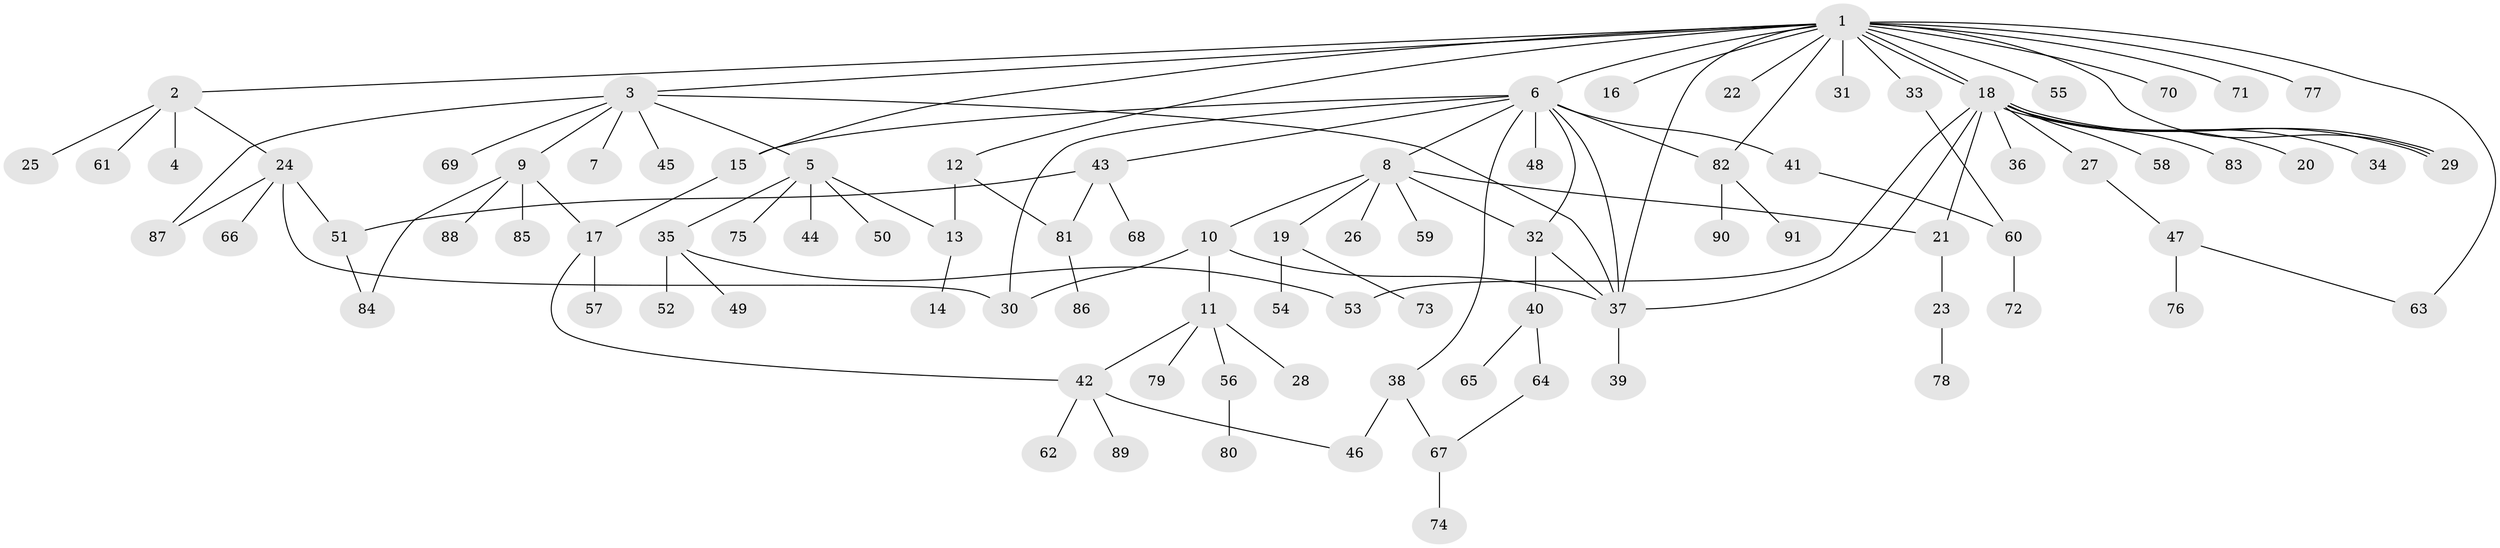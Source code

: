 // coarse degree distribution, {15: 0.027777777777777776, 5: 0.027777777777777776, 6: 0.1111111111111111, 1: 0.5, 10: 0.027777777777777776, 3: 0.1111111111111111, 4: 0.08333333333333333, 2: 0.1111111111111111}
// Generated by graph-tools (version 1.1) at 2025/18/03/04/25 18:18:02]
// undirected, 91 vertices, 116 edges
graph export_dot {
graph [start="1"]
  node [color=gray90,style=filled];
  1;
  2;
  3;
  4;
  5;
  6;
  7;
  8;
  9;
  10;
  11;
  12;
  13;
  14;
  15;
  16;
  17;
  18;
  19;
  20;
  21;
  22;
  23;
  24;
  25;
  26;
  27;
  28;
  29;
  30;
  31;
  32;
  33;
  34;
  35;
  36;
  37;
  38;
  39;
  40;
  41;
  42;
  43;
  44;
  45;
  46;
  47;
  48;
  49;
  50;
  51;
  52;
  53;
  54;
  55;
  56;
  57;
  58;
  59;
  60;
  61;
  62;
  63;
  64;
  65;
  66;
  67;
  68;
  69;
  70;
  71;
  72;
  73;
  74;
  75;
  76;
  77;
  78;
  79;
  80;
  81;
  82;
  83;
  84;
  85;
  86;
  87;
  88;
  89;
  90;
  91;
  1 -- 2;
  1 -- 3;
  1 -- 6;
  1 -- 12;
  1 -- 15;
  1 -- 16;
  1 -- 18;
  1 -- 18;
  1 -- 22;
  1 -- 29;
  1 -- 31;
  1 -- 33;
  1 -- 37;
  1 -- 55;
  1 -- 63;
  1 -- 70;
  1 -- 71;
  1 -- 77;
  1 -- 82;
  2 -- 4;
  2 -- 24;
  2 -- 25;
  2 -- 61;
  3 -- 5;
  3 -- 7;
  3 -- 9;
  3 -- 37;
  3 -- 45;
  3 -- 69;
  3 -- 87;
  5 -- 13;
  5 -- 35;
  5 -- 44;
  5 -- 50;
  5 -- 75;
  6 -- 8;
  6 -- 15;
  6 -- 30;
  6 -- 32;
  6 -- 37;
  6 -- 38;
  6 -- 41;
  6 -- 43;
  6 -- 48;
  6 -- 82;
  8 -- 10;
  8 -- 19;
  8 -- 21;
  8 -- 26;
  8 -- 32;
  8 -- 59;
  9 -- 17;
  9 -- 84;
  9 -- 85;
  9 -- 88;
  10 -- 11;
  10 -- 30;
  10 -- 37;
  11 -- 28;
  11 -- 42;
  11 -- 56;
  11 -- 79;
  12 -- 13;
  12 -- 81;
  13 -- 14;
  15 -- 17;
  17 -- 42;
  17 -- 57;
  18 -- 20;
  18 -- 21;
  18 -- 27;
  18 -- 29;
  18 -- 29;
  18 -- 34;
  18 -- 36;
  18 -- 37;
  18 -- 53;
  18 -- 58;
  18 -- 83;
  19 -- 54;
  19 -- 73;
  21 -- 23;
  23 -- 78;
  24 -- 30;
  24 -- 51;
  24 -- 66;
  24 -- 87;
  27 -- 47;
  32 -- 37;
  32 -- 40;
  33 -- 60;
  35 -- 49;
  35 -- 52;
  35 -- 53;
  37 -- 39;
  38 -- 46;
  38 -- 67;
  40 -- 64;
  40 -- 65;
  41 -- 60;
  42 -- 46;
  42 -- 62;
  42 -- 89;
  43 -- 51;
  43 -- 68;
  43 -- 81;
  47 -- 63;
  47 -- 76;
  51 -- 84;
  56 -- 80;
  60 -- 72;
  64 -- 67;
  67 -- 74;
  81 -- 86;
  82 -- 90;
  82 -- 91;
}

